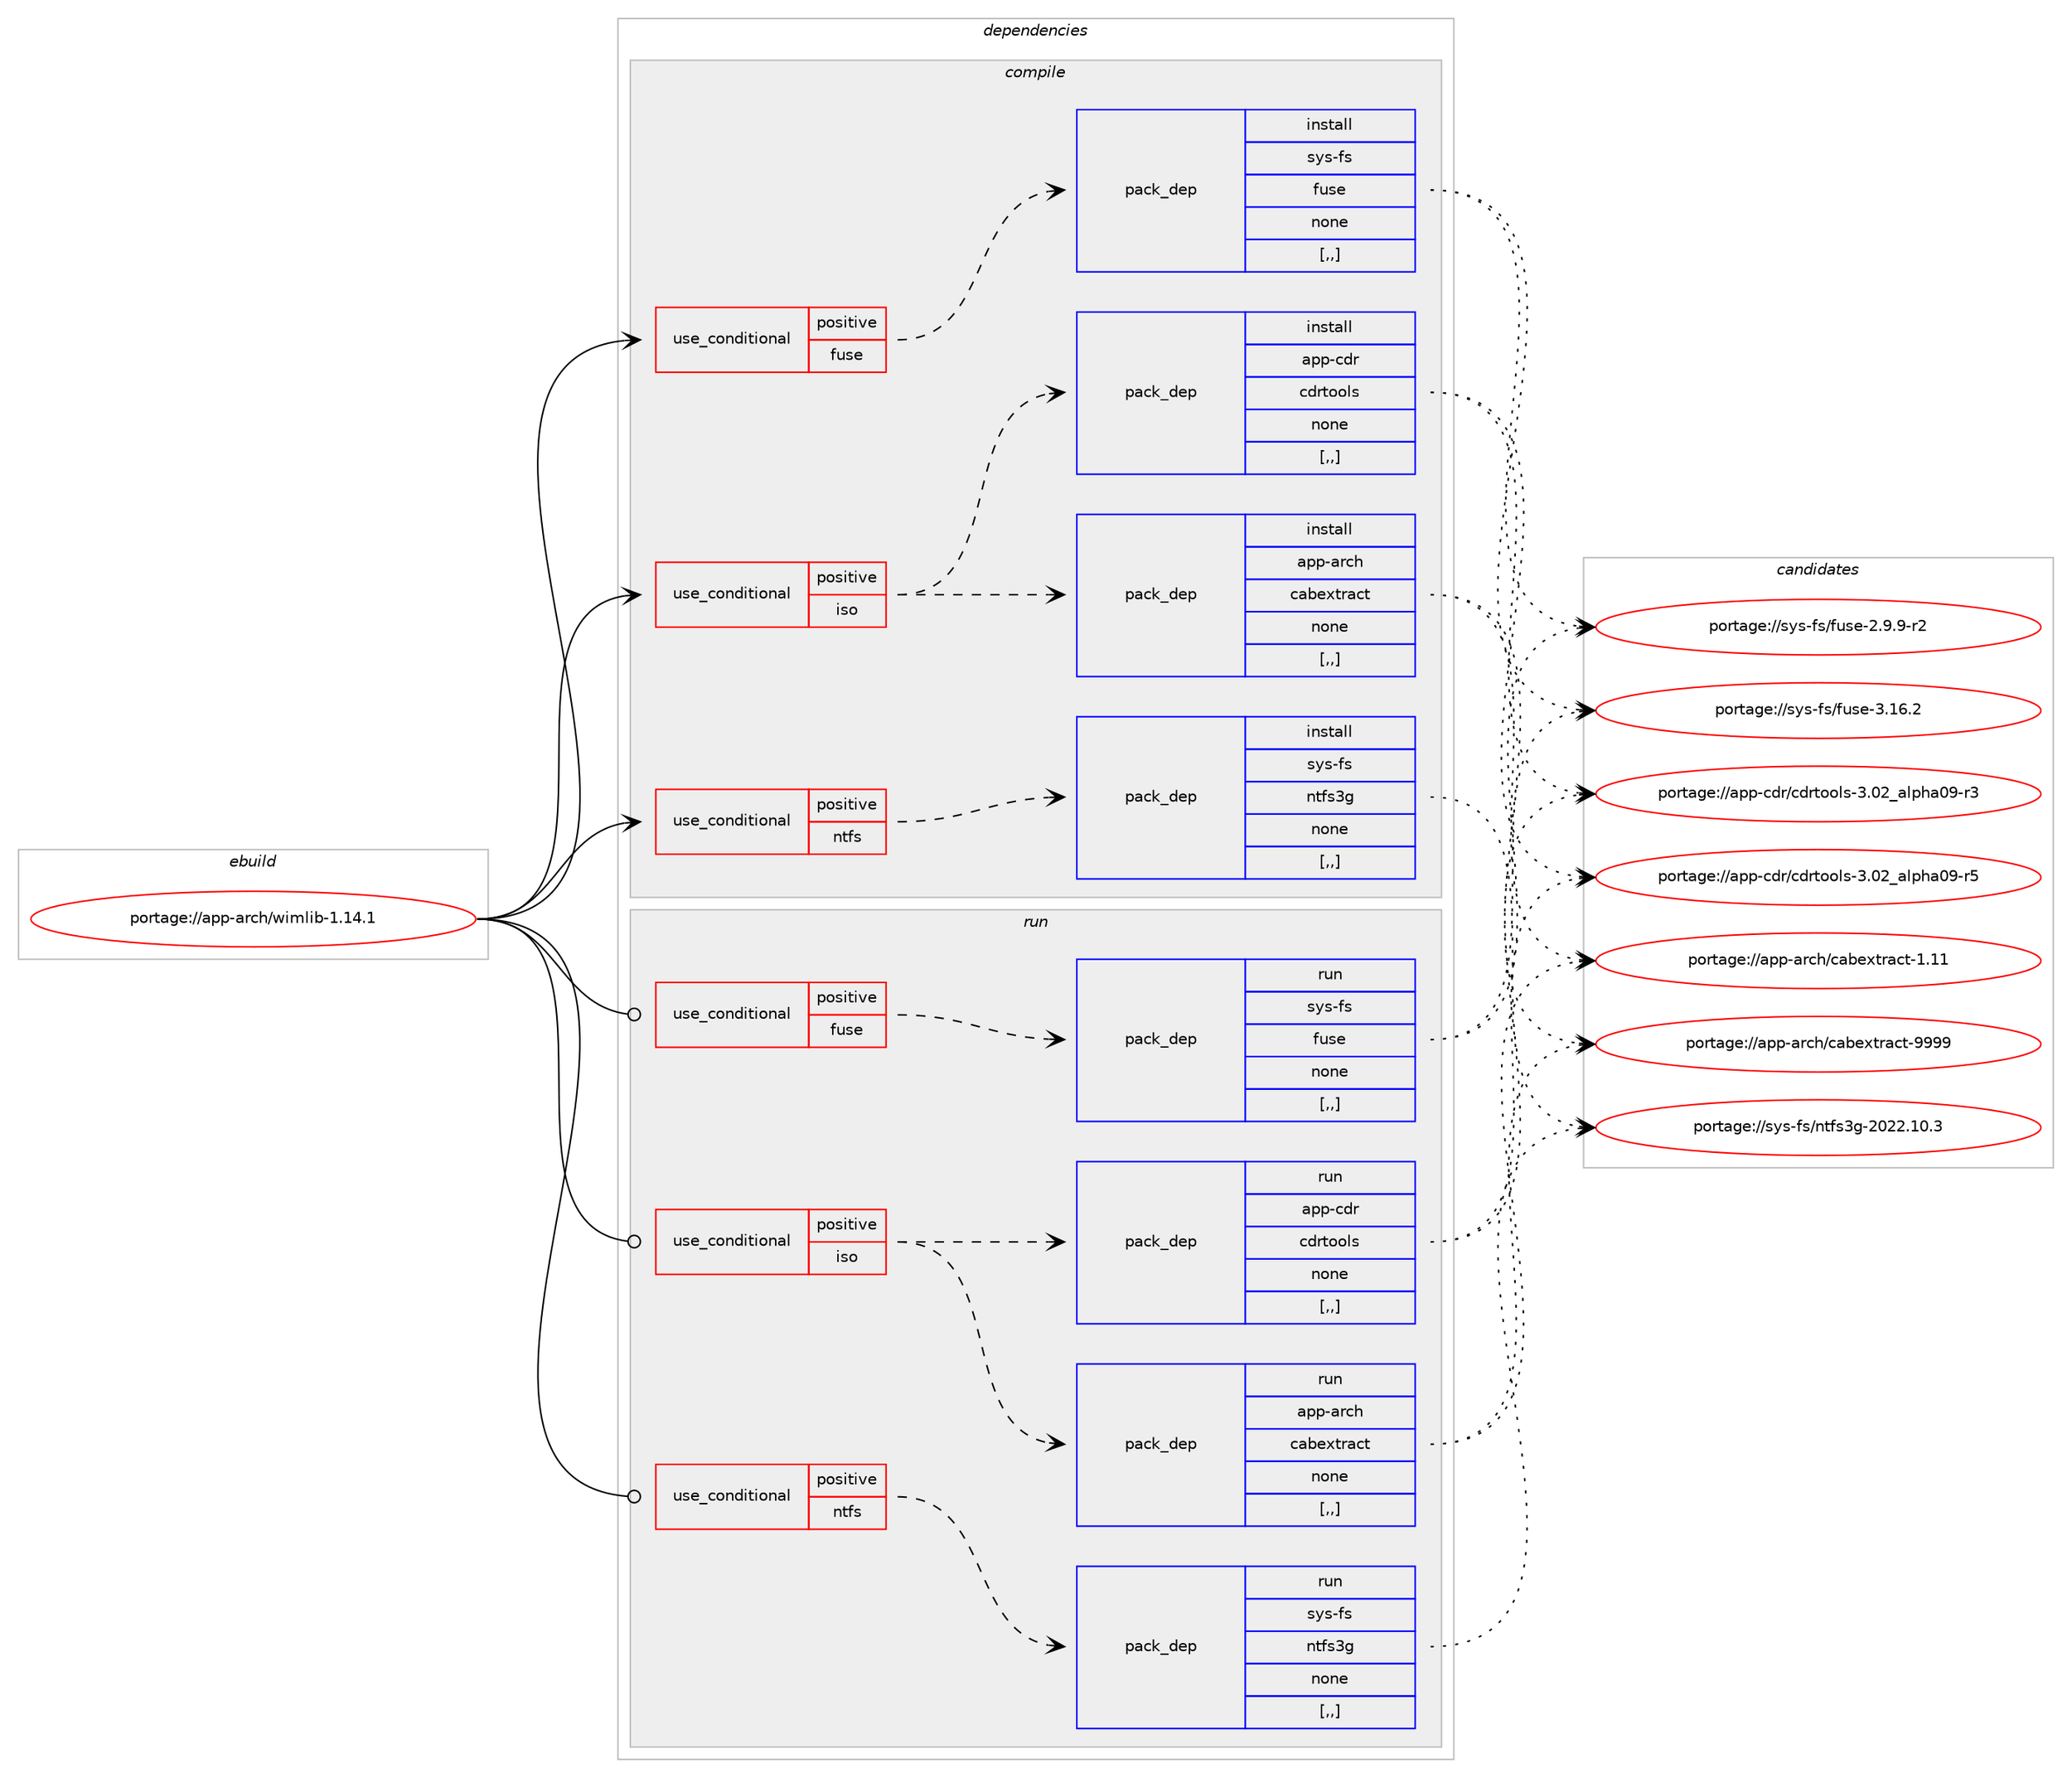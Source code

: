 digraph prolog {

# *************
# Graph options
# *************

newrank=true;
concentrate=true;
compound=true;
graph [rankdir=LR,fontname=Helvetica,fontsize=10,ranksep=1.5];#, ranksep=2.5, nodesep=0.2];
edge  [arrowhead=vee];
node  [fontname=Helvetica,fontsize=10];

# **********
# The ebuild
# **********

subgraph cluster_leftcol {
color=gray;
label=<<i>ebuild</i>>;
id [label="portage://app-arch/wimlib-1.14.1", color=red, width=4, href="../app-arch/wimlib-1.14.1.svg"];
}

# ****************
# The dependencies
# ****************

subgraph cluster_midcol {
color=gray;
label=<<i>dependencies</i>>;
subgraph cluster_compile {
fillcolor="#eeeeee";
style=filled;
label=<<i>compile</i>>;
subgraph cond2113 {
dependency7739 [label=<<TABLE BORDER="0" CELLBORDER="1" CELLSPACING="0" CELLPADDING="4"><TR><TD ROWSPAN="3" CELLPADDING="10">use_conditional</TD></TR><TR><TD>positive</TD></TR><TR><TD>fuse</TD></TR></TABLE>>, shape=none, color=red];
subgraph pack5601 {
dependency7740 [label=<<TABLE BORDER="0" CELLBORDER="1" CELLSPACING="0" CELLPADDING="4" WIDTH="220"><TR><TD ROWSPAN="6" CELLPADDING="30">pack_dep</TD></TR><TR><TD WIDTH="110">install</TD></TR><TR><TD>sys-fs</TD></TR><TR><TD>fuse</TD></TR><TR><TD>none</TD></TR><TR><TD>[,,]</TD></TR></TABLE>>, shape=none, color=blue];
}
dependency7739:e -> dependency7740:w [weight=20,style="dashed",arrowhead="vee"];
}
id:e -> dependency7739:w [weight=20,style="solid",arrowhead="vee"];
subgraph cond2114 {
dependency7741 [label=<<TABLE BORDER="0" CELLBORDER="1" CELLSPACING="0" CELLPADDING="4"><TR><TD ROWSPAN="3" CELLPADDING="10">use_conditional</TD></TR><TR><TD>positive</TD></TR><TR><TD>iso</TD></TR></TABLE>>, shape=none, color=red];
subgraph pack5602 {
dependency7742 [label=<<TABLE BORDER="0" CELLBORDER="1" CELLSPACING="0" CELLPADDING="4" WIDTH="220"><TR><TD ROWSPAN="6" CELLPADDING="30">pack_dep</TD></TR><TR><TD WIDTH="110">install</TD></TR><TR><TD>app-arch</TD></TR><TR><TD>cabextract</TD></TR><TR><TD>none</TD></TR><TR><TD>[,,]</TD></TR></TABLE>>, shape=none, color=blue];
}
dependency7741:e -> dependency7742:w [weight=20,style="dashed",arrowhead="vee"];
subgraph pack5603 {
dependency7743 [label=<<TABLE BORDER="0" CELLBORDER="1" CELLSPACING="0" CELLPADDING="4" WIDTH="220"><TR><TD ROWSPAN="6" CELLPADDING="30">pack_dep</TD></TR><TR><TD WIDTH="110">install</TD></TR><TR><TD>app-cdr</TD></TR><TR><TD>cdrtools</TD></TR><TR><TD>none</TD></TR><TR><TD>[,,]</TD></TR></TABLE>>, shape=none, color=blue];
}
dependency7741:e -> dependency7743:w [weight=20,style="dashed",arrowhead="vee"];
}
id:e -> dependency7741:w [weight=20,style="solid",arrowhead="vee"];
subgraph cond2115 {
dependency7744 [label=<<TABLE BORDER="0" CELLBORDER="1" CELLSPACING="0" CELLPADDING="4"><TR><TD ROWSPAN="3" CELLPADDING="10">use_conditional</TD></TR><TR><TD>positive</TD></TR><TR><TD>ntfs</TD></TR></TABLE>>, shape=none, color=red];
subgraph pack5604 {
dependency7745 [label=<<TABLE BORDER="0" CELLBORDER="1" CELLSPACING="0" CELLPADDING="4" WIDTH="220"><TR><TD ROWSPAN="6" CELLPADDING="30">pack_dep</TD></TR><TR><TD WIDTH="110">install</TD></TR><TR><TD>sys-fs</TD></TR><TR><TD>ntfs3g</TD></TR><TR><TD>none</TD></TR><TR><TD>[,,]</TD></TR></TABLE>>, shape=none, color=blue];
}
dependency7744:e -> dependency7745:w [weight=20,style="dashed",arrowhead="vee"];
}
id:e -> dependency7744:w [weight=20,style="solid",arrowhead="vee"];
}
subgraph cluster_compileandrun {
fillcolor="#eeeeee";
style=filled;
label=<<i>compile and run</i>>;
}
subgraph cluster_run {
fillcolor="#eeeeee";
style=filled;
label=<<i>run</i>>;
subgraph cond2116 {
dependency7746 [label=<<TABLE BORDER="0" CELLBORDER="1" CELLSPACING="0" CELLPADDING="4"><TR><TD ROWSPAN="3" CELLPADDING="10">use_conditional</TD></TR><TR><TD>positive</TD></TR><TR><TD>fuse</TD></TR></TABLE>>, shape=none, color=red];
subgraph pack5605 {
dependency7747 [label=<<TABLE BORDER="0" CELLBORDER="1" CELLSPACING="0" CELLPADDING="4" WIDTH="220"><TR><TD ROWSPAN="6" CELLPADDING="30">pack_dep</TD></TR><TR><TD WIDTH="110">run</TD></TR><TR><TD>sys-fs</TD></TR><TR><TD>fuse</TD></TR><TR><TD>none</TD></TR><TR><TD>[,,]</TD></TR></TABLE>>, shape=none, color=blue];
}
dependency7746:e -> dependency7747:w [weight=20,style="dashed",arrowhead="vee"];
}
id:e -> dependency7746:w [weight=20,style="solid",arrowhead="odot"];
subgraph cond2117 {
dependency7748 [label=<<TABLE BORDER="0" CELLBORDER="1" CELLSPACING="0" CELLPADDING="4"><TR><TD ROWSPAN="3" CELLPADDING="10">use_conditional</TD></TR><TR><TD>positive</TD></TR><TR><TD>iso</TD></TR></TABLE>>, shape=none, color=red];
subgraph pack5606 {
dependency7749 [label=<<TABLE BORDER="0" CELLBORDER="1" CELLSPACING="0" CELLPADDING="4" WIDTH="220"><TR><TD ROWSPAN="6" CELLPADDING="30">pack_dep</TD></TR><TR><TD WIDTH="110">run</TD></TR><TR><TD>app-arch</TD></TR><TR><TD>cabextract</TD></TR><TR><TD>none</TD></TR><TR><TD>[,,]</TD></TR></TABLE>>, shape=none, color=blue];
}
dependency7748:e -> dependency7749:w [weight=20,style="dashed",arrowhead="vee"];
subgraph pack5607 {
dependency7750 [label=<<TABLE BORDER="0" CELLBORDER="1" CELLSPACING="0" CELLPADDING="4" WIDTH="220"><TR><TD ROWSPAN="6" CELLPADDING="30">pack_dep</TD></TR><TR><TD WIDTH="110">run</TD></TR><TR><TD>app-cdr</TD></TR><TR><TD>cdrtools</TD></TR><TR><TD>none</TD></TR><TR><TD>[,,]</TD></TR></TABLE>>, shape=none, color=blue];
}
dependency7748:e -> dependency7750:w [weight=20,style="dashed",arrowhead="vee"];
}
id:e -> dependency7748:w [weight=20,style="solid",arrowhead="odot"];
subgraph cond2118 {
dependency7751 [label=<<TABLE BORDER="0" CELLBORDER="1" CELLSPACING="0" CELLPADDING="4"><TR><TD ROWSPAN="3" CELLPADDING="10">use_conditional</TD></TR><TR><TD>positive</TD></TR><TR><TD>ntfs</TD></TR></TABLE>>, shape=none, color=red];
subgraph pack5608 {
dependency7752 [label=<<TABLE BORDER="0" CELLBORDER="1" CELLSPACING="0" CELLPADDING="4" WIDTH="220"><TR><TD ROWSPAN="6" CELLPADDING="30">pack_dep</TD></TR><TR><TD WIDTH="110">run</TD></TR><TR><TD>sys-fs</TD></TR><TR><TD>ntfs3g</TD></TR><TR><TD>none</TD></TR><TR><TD>[,,]</TD></TR></TABLE>>, shape=none, color=blue];
}
dependency7751:e -> dependency7752:w [weight=20,style="dashed",arrowhead="vee"];
}
id:e -> dependency7751:w [weight=20,style="solid",arrowhead="odot"];
}
}

# **************
# The candidates
# **************

subgraph cluster_choices {
rank=same;
color=gray;
label=<<i>candidates</i>>;

subgraph choice5601 {
color=black;
nodesep=1;
choice115121115451021154710211711510145514649544650 [label="portage://sys-fs/fuse-3.16.2", color=red, width=4,href="../sys-fs/fuse-3.16.2.svg"];
choice11512111545102115471021171151014550465746574511450 [label="portage://sys-fs/fuse-2.9.9-r2", color=red, width=4,href="../sys-fs/fuse-2.9.9-r2.svg"];
dependency7740:e -> choice115121115451021154710211711510145514649544650:w [style=dotted,weight="100"];
dependency7740:e -> choice11512111545102115471021171151014550465746574511450:w [style=dotted,weight="100"];
}
subgraph choice5602 {
color=black;
nodesep=1;
choice971121124597114991044799979810112011611497991164557575757 [label="portage://app-arch/cabextract-9999", color=red, width=4,href="../app-arch/cabextract-9999.svg"];
choice971121124597114991044799979810112011611497991164549464949 [label="portage://app-arch/cabextract-1.11", color=red, width=4,href="../app-arch/cabextract-1.11.svg"];
dependency7742:e -> choice971121124597114991044799979810112011611497991164557575757:w [style=dotted,weight="100"];
dependency7742:e -> choice971121124597114991044799979810112011611497991164549464949:w [style=dotted,weight="100"];
}
subgraph choice5603 {
color=black;
nodesep=1;
choice9711211245991001144799100114116111111108115455146485095971081121049748574511453 [label="portage://app-cdr/cdrtools-3.02_alpha09-r5", color=red, width=4,href="../app-cdr/cdrtools-3.02_alpha09-r5.svg"];
choice9711211245991001144799100114116111111108115455146485095971081121049748574511451 [label="portage://app-cdr/cdrtools-3.02_alpha09-r3", color=red, width=4,href="../app-cdr/cdrtools-3.02_alpha09-r3.svg"];
dependency7743:e -> choice9711211245991001144799100114116111111108115455146485095971081121049748574511453:w [style=dotted,weight="100"];
dependency7743:e -> choice9711211245991001144799100114116111111108115455146485095971081121049748574511451:w [style=dotted,weight="100"];
}
subgraph choice5604 {
color=black;
nodesep=1;
choice11512111545102115471101161021155110345504850504649484651 [label="portage://sys-fs/ntfs3g-2022.10.3", color=red, width=4,href="../sys-fs/ntfs3g-2022.10.3.svg"];
dependency7745:e -> choice11512111545102115471101161021155110345504850504649484651:w [style=dotted,weight="100"];
}
subgraph choice5605 {
color=black;
nodesep=1;
choice115121115451021154710211711510145514649544650 [label="portage://sys-fs/fuse-3.16.2", color=red, width=4,href="../sys-fs/fuse-3.16.2.svg"];
choice11512111545102115471021171151014550465746574511450 [label="portage://sys-fs/fuse-2.9.9-r2", color=red, width=4,href="../sys-fs/fuse-2.9.9-r2.svg"];
dependency7747:e -> choice115121115451021154710211711510145514649544650:w [style=dotted,weight="100"];
dependency7747:e -> choice11512111545102115471021171151014550465746574511450:w [style=dotted,weight="100"];
}
subgraph choice5606 {
color=black;
nodesep=1;
choice971121124597114991044799979810112011611497991164557575757 [label="portage://app-arch/cabextract-9999", color=red, width=4,href="../app-arch/cabextract-9999.svg"];
choice971121124597114991044799979810112011611497991164549464949 [label="portage://app-arch/cabextract-1.11", color=red, width=4,href="../app-arch/cabextract-1.11.svg"];
dependency7749:e -> choice971121124597114991044799979810112011611497991164557575757:w [style=dotted,weight="100"];
dependency7749:e -> choice971121124597114991044799979810112011611497991164549464949:w [style=dotted,weight="100"];
}
subgraph choice5607 {
color=black;
nodesep=1;
choice9711211245991001144799100114116111111108115455146485095971081121049748574511453 [label="portage://app-cdr/cdrtools-3.02_alpha09-r5", color=red, width=4,href="../app-cdr/cdrtools-3.02_alpha09-r5.svg"];
choice9711211245991001144799100114116111111108115455146485095971081121049748574511451 [label="portage://app-cdr/cdrtools-3.02_alpha09-r3", color=red, width=4,href="../app-cdr/cdrtools-3.02_alpha09-r3.svg"];
dependency7750:e -> choice9711211245991001144799100114116111111108115455146485095971081121049748574511453:w [style=dotted,weight="100"];
dependency7750:e -> choice9711211245991001144799100114116111111108115455146485095971081121049748574511451:w [style=dotted,weight="100"];
}
subgraph choice5608 {
color=black;
nodesep=1;
choice11512111545102115471101161021155110345504850504649484651 [label="portage://sys-fs/ntfs3g-2022.10.3", color=red, width=4,href="../sys-fs/ntfs3g-2022.10.3.svg"];
dependency7752:e -> choice11512111545102115471101161021155110345504850504649484651:w [style=dotted,weight="100"];
}
}

}
